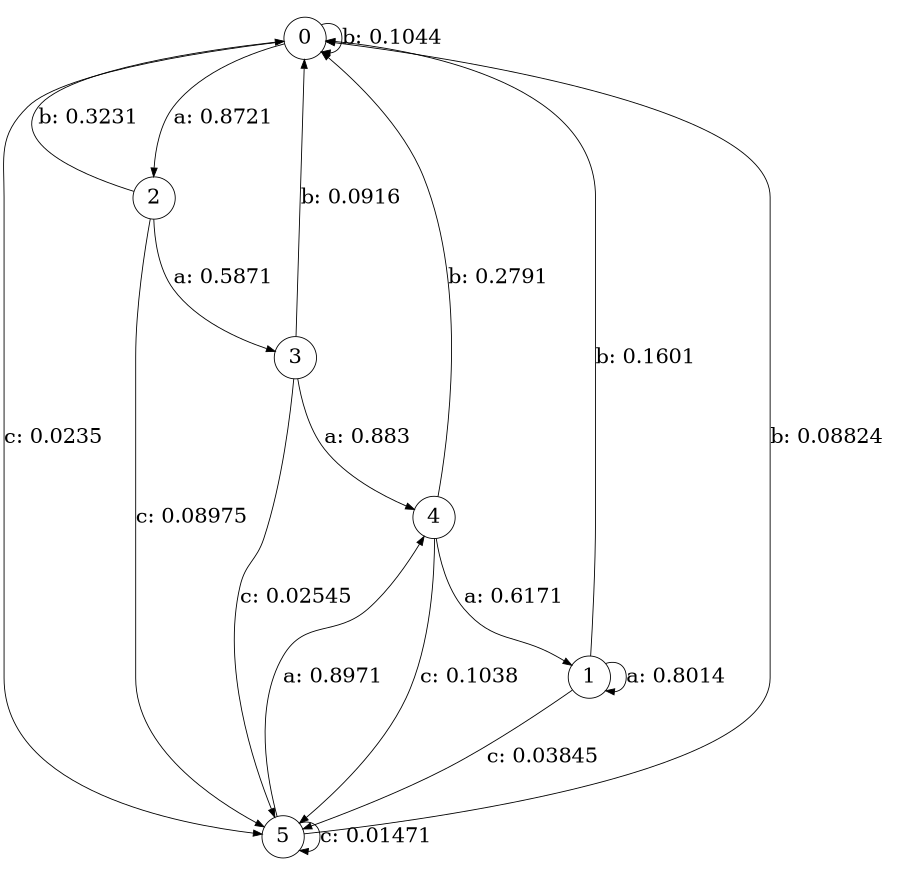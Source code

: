 digraph "d7-400nw-t0-cen-SML" {
size = "6,8.5";
ratio = "fill";
node [shape = circle];
node [fontsize = 24];
edge [fontsize = 24];
0 -> 2 [label = "a: 0.8721   "];
0 -> 0 [label = "b: 0.1044   "];
0 -> 5 [label = "c: 0.0235   "];
1 -> 1 [label = "a: 0.8014   "];
1 -> 0 [label = "b: 0.1601   "];
1 -> 5 [label = "c: 0.03845  "];
2 -> 3 [label = "a: 0.5871   "];
2 -> 0 [label = "b: 0.3231   "];
2 -> 5 [label = "c: 0.08975  "];
3 -> 4 [label = "a: 0.883    "];
3 -> 0 [label = "b: 0.0916   "];
3 -> 5 [label = "c: 0.02545  "];
4 -> 1 [label = "a: 0.6171   "];
4 -> 0 [label = "b: 0.2791   "];
4 -> 5 [label = "c: 0.1038   "];
5 -> 4 [label = "a: 0.8971   "];
5 -> 0 [label = "b: 0.08824  "];
5 -> 5 [label = "c: 0.01471  "];
}